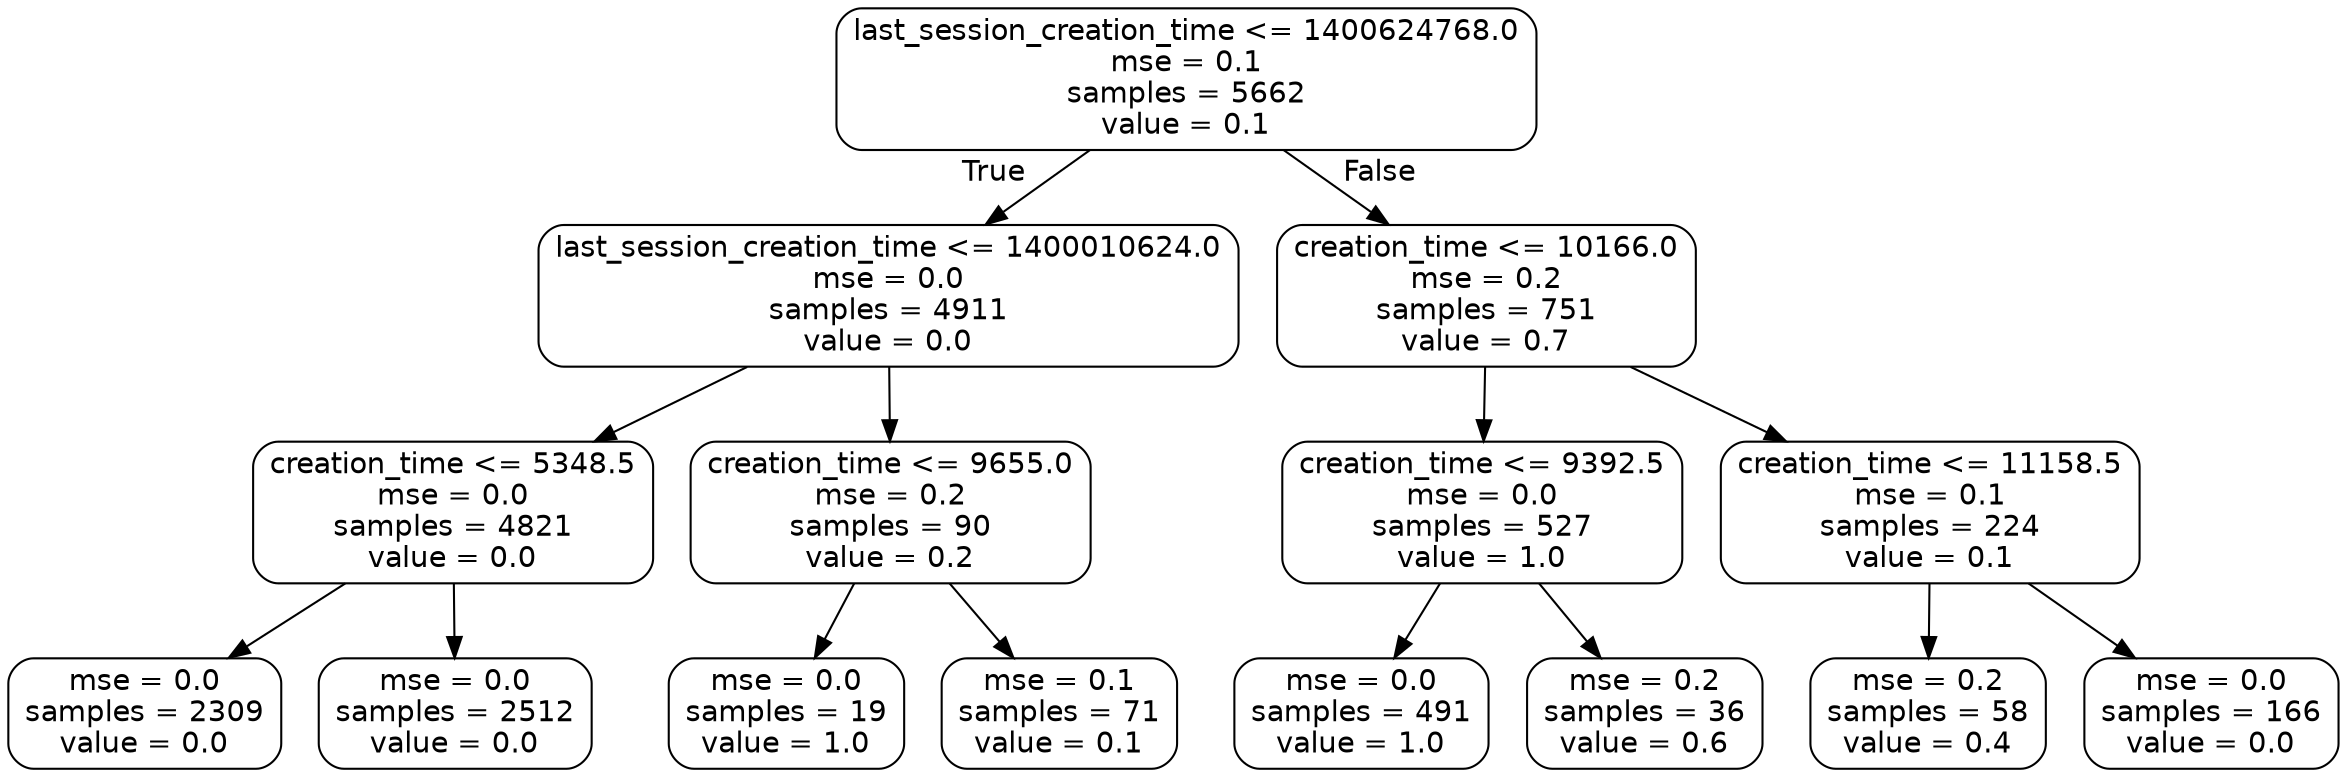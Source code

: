 digraph Tree {
node [shape=box, style="rounded", color="black", fontname=helvetica] ;
edge [fontname=helvetica] ;
0 [label="last_session_creation_time <= 1400624768.0\nmse = 0.1\nsamples = 5662\nvalue = 0.1"] ;
1 [label="last_session_creation_time <= 1400010624.0\nmse = 0.0\nsamples = 4911\nvalue = 0.0"] ;
0 -> 1 [labeldistance=2.5, labelangle=45, headlabel="True"] ;
2 [label="creation_time <= 5348.5\nmse = 0.0\nsamples = 4821\nvalue = 0.0"] ;
1 -> 2 ;
3 [label="mse = 0.0\nsamples = 2309\nvalue = 0.0"] ;
2 -> 3 ;
4 [label="mse = 0.0\nsamples = 2512\nvalue = 0.0"] ;
2 -> 4 ;
5 [label="creation_time <= 9655.0\nmse = 0.2\nsamples = 90\nvalue = 0.2"] ;
1 -> 5 ;
6 [label="mse = 0.0\nsamples = 19\nvalue = 1.0"] ;
5 -> 6 ;
7 [label="mse = 0.1\nsamples = 71\nvalue = 0.1"] ;
5 -> 7 ;
8 [label="creation_time <= 10166.0\nmse = 0.2\nsamples = 751\nvalue = 0.7"] ;
0 -> 8 [labeldistance=2.5, labelangle=-45, headlabel="False"] ;
9 [label="creation_time <= 9392.5\nmse = 0.0\nsamples = 527\nvalue = 1.0"] ;
8 -> 9 ;
10 [label="mse = 0.0\nsamples = 491\nvalue = 1.0"] ;
9 -> 10 ;
11 [label="mse = 0.2\nsamples = 36\nvalue = 0.6"] ;
9 -> 11 ;
12 [label="creation_time <= 11158.5\nmse = 0.1\nsamples = 224\nvalue = 0.1"] ;
8 -> 12 ;
13 [label="mse = 0.2\nsamples = 58\nvalue = 0.4"] ;
12 -> 13 ;
14 [label="mse = 0.0\nsamples = 166\nvalue = 0.0"] ;
12 -> 14 ;
}